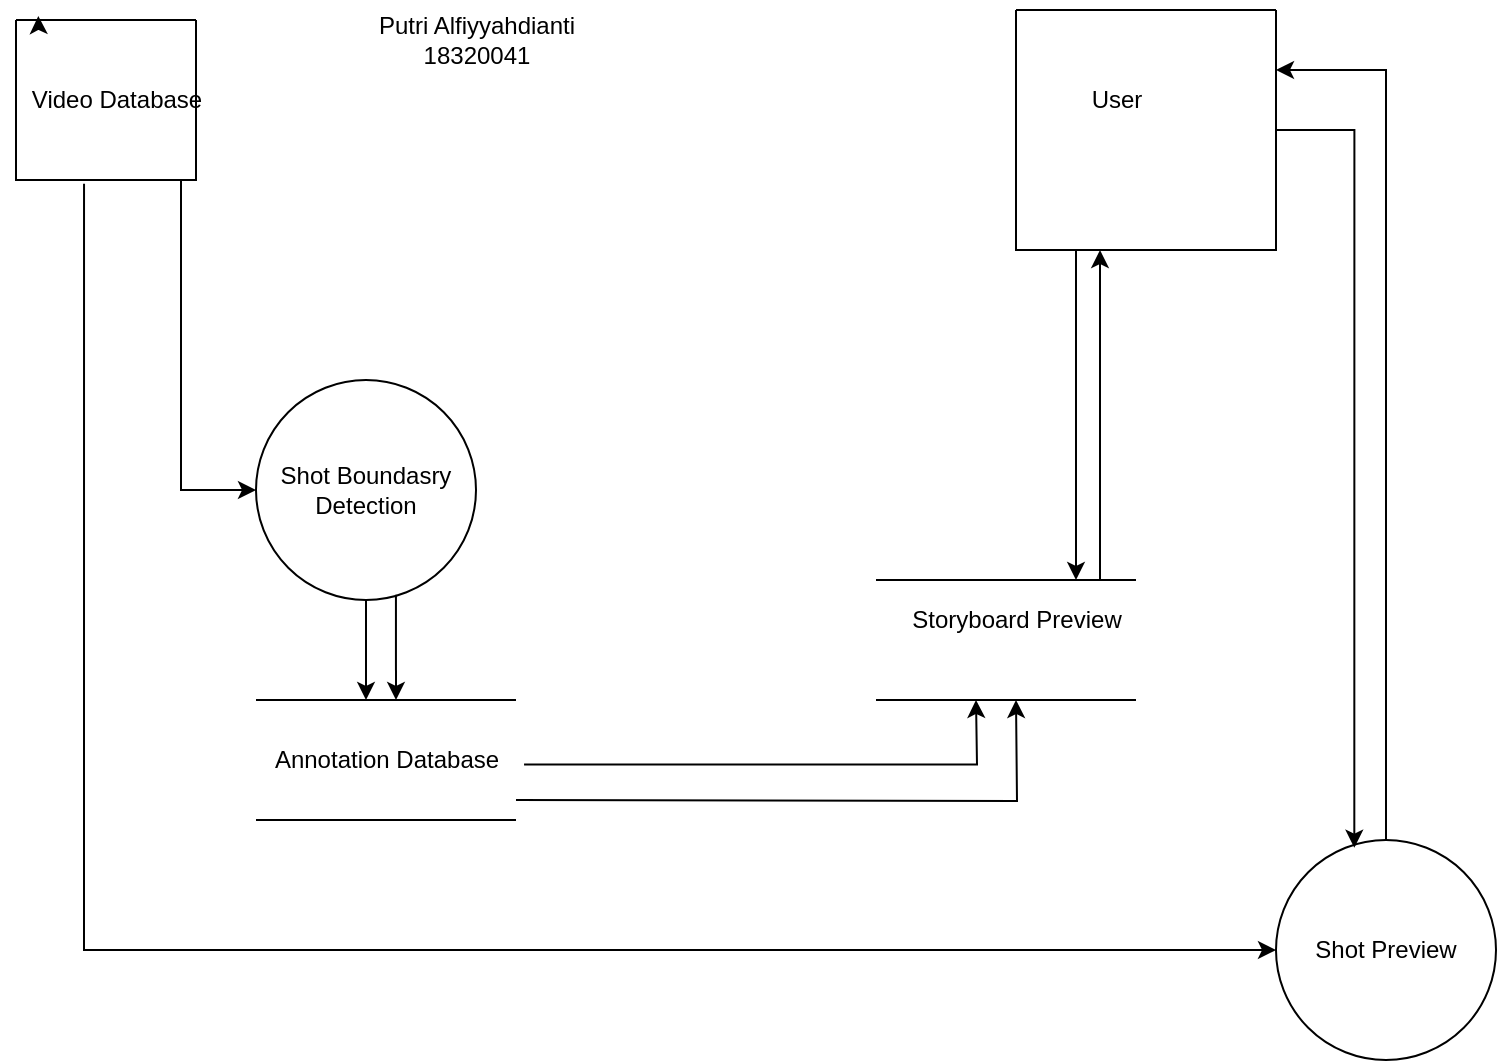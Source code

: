 <mxfile version="16.6.1" type="github">
  <diagram id="GPRn_TsGlNyGoDoV9zWH" name="Page-1">
    <mxGraphModel dx="1038" dy="617" grid="1" gridSize="10" guides="1" tooltips="1" connect="1" arrows="1" fold="1" page="1" pageScale="1" pageWidth="850" pageHeight="1100" math="0" shadow="0">
      <root>
        <mxCell id="0" />
        <mxCell id="1" parent="0" />
        <mxCell id="jKOnlKKnSLFyDzo6ULko-1" value="" style="swimlane;startSize=0;" parent="1" vertex="1">
          <mxGeometry x="40" y="40" width="90" height="80" as="geometry" />
        </mxCell>
        <mxCell id="jKOnlKKnSLFyDzo6ULko-2" style="edgeStyle=orthogonalEdgeStyle;rounded=0;orthogonalLoop=1;jettySize=auto;html=1;exitX=0;exitY=0;exitDx=0;exitDy=0;entryX=0.124;entryY=-0.025;entryDx=0;entryDy=0;entryPerimeter=0;" parent="1" source="jKOnlKKnSLFyDzo6ULko-1" target="jKOnlKKnSLFyDzo6ULko-1" edge="1">
          <mxGeometry relative="1" as="geometry" />
        </mxCell>
        <mxCell id="jKOnlKKnSLFyDzo6ULko-3" value="Shot Boundasry Detection" style="ellipse;whiteSpace=wrap;html=1;aspect=fixed;" parent="1" vertex="1">
          <mxGeometry x="160" y="220" width="110" height="110" as="geometry" />
        </mxCell>
        <mxCell id="jKOnlKKnSLFyDzo6ULko-4" value="" style="endArrow=none;html=1;rounded=0;" parent="1" edge="1">
          <mxGeometry width="50" height="50" relative="1" as="geometry">
            <mxPoint x="160" y="380" as="sourcePoint" />
            <mxPoint x="290" y="380" as="targetPoint" />
          </mxGeometry>
        </mxCell>
        <mxCell id="jKOnlKKnSLFyDzo6ULko-5" value="" style="endArrow=none;html=1;rounded=0;" parent="1" edge="1">
          <mxGeometry width="50" height="50" relative="1" as="geometry">
            <mxPoint x="160" y="440" as="sourcePoint" />
            <mxPoint x="290" y="440" as="targetPoint" />
          </mxGeometry>
        </mxCell>
        <mxCell id="jKOnlKKnSLFyDzo6ULko-6" value="" style="endArrow=none;html=1;rounded=0;" parent="1" edge="1">
          <mxGeometry width="50" height="50" relative="1" as="geometry">
            <mxPoint x="470" y="380" as="sourcePoint" />
            <mxPoint x="600" y="380" as="targetPoint" />
          </mxGeometry>
        </mxCell>
        <mxCell id="jKOnlKKnSLFyDzo6ULko-7" value="" style="endArrow=none;html=1;rounded=0;" parent="1" edge="1">
          <mxGeometry width="50" height="50" relative="1" as="geometry">
            <mxPoint x="470" y="320" as="sourcePoint" />
            <mxPoint x="600" y="320" as="targetPoint" />
          </mxGeometry>
        </mxCell>
        <mxCell id="jKOnlKKnSLFyDzo6ULko-8" value="" style="swimlane;startSize=0;" parent="1" vertex="1">
          <mxGeometry x="540" y="35" width="130" height="120" as="geometry" />
        </mxCell>
        <mxCell id="jKOnlKKnSLFyDzo6ULko-9" value="Shot Preview" style="ellipse;whiteSpace=wrap;html=1;aspect=fixed;" parent="1" vertex="1">
          <mxGeometry x="670" y="450" width="110" height="110" as="geometry" />
        </mxCell>
        <mxCell id="jKOnlKKnSLFyDzo6ULko-10" value="Video Database" style="text;html=1;align=center;verticalAlign=middle;resizable=0;points=[];autosize=1;strokeColor=none;fillColor=none;" parent="1" vertex="1">
          <mxGeometry x="40" y="70" width="100" height="20" as="geometry" />
        </mxCell>
        <mxCell id="jKOnlKKnSLFyDzo6ULko-11" value="Annotation Database" style="text;html=1;align=center;verticalAlign=middle;resizable=0;points=[];autosize=1;strokeColor=none;fillColor=none;" parent="1" vertex="1">
          <mxGeometry x="160" y="400" width="130" height="20" as="geometry" />
        </mxCell>
        <mxCell id="jKOnlKKnSLFyDzo6ULko-12" value="Storyboard Preview" style="text;html=1;align=center;verticalAlign=middle;resizable=0;points=[];autosize=1;strokeColor=none;fillColor=none;" parent="1" vertex="1">
          <mxGeometry x="480" y="330" width="120" height="20" as="geometry" />
        </mxCell>
        <mxCell id="jKOnlKKnSLFyDzo6ULko-13" value="User" style="text;html=1;align=center;verticalAlign=middle;resizable=0;points=[];autosize=1;strokeColor=none;fillColor=none;" parent="1" vertex="1">
          <mxGeometry x="570" y="70" width="40" height="20" as="geometry" />
        </mxCell>
        <mxCell id="jKOnlKKnSLFyDzo6ULko-14" value="" style="endArrow=classic;html=1;rounded=0;edgeStyle=elbowEdgeStyle;entryX=0;entryY=0.5;entryDx=0;entryDy=0;exitX=0.5;exitY=1;exitDx=0;exitDy=0;" parent="1" edge="1" target="jKOnlKKnSLFyDzo6ULko-3" source="jKOnlKKnSLFyDzo6ULko-1">
          <mxGeometry width="50" height="50" relative="1" as="geometry">
            <mxPoint x="100" y="130" as="sourcePoint" />
            <mxPoint x="200" y="210" as="targetPoint" />
          </mxGeometry>
        </mxCell>
        <mxCell id="jKOnlKKnSLFyDzo6ULko-18" value="" style="endArrow=classic;html=1;rounded=0;exitX=0.636;exitY=0.976;exitDx=0;exitDy=0;exitPerimeter=0;" parent="1" source="jKOnlKKnSLFyDzo6ULko-3" edge="1">
          <mxGeometry width="50" height="50" relative="1" as="geometry">
            <mxPoint x="470" y="300" as="sourcePoint" />
            <mxPoint x="230" y="380" as="targetPoint" />
            <Array as="points" />
          </mxGeometry>
        </mxCell>
        <mxCell id="jKOnlKKnSLFyDzo6ULko-20" value="" style="endArrow=classic;html=1;rounded=0;edgeStyle=orthogonalEdgeStyle;" parent="1" edge="1">
          <mxGeometry width="50" height="50" relative="1" as="geometry">
            <mxPoint x="290" y="430" as="sourcePoint" />
            <mxPoint x="540" y="380" as="targetPoint" />
          </mxGeometry>
        </mxCell>
        <mxCell id="jKOnlKKnSLFyDzo6ULko-21" value="" style="endArrow=classic;html=1;rounded=0;edgeStyle=orthogonalEdgeStyle;entryX=1;entryY=0.25;entryDx=0;entryDy=0;" parent="1" edge="1" target="jKOnlKKnSLFyDzo6ULko-8" source="jKOnlKKnSLFyDzo6ULko-9">
          <mxGeometry width="50" height="50" relative="1" as="geometry">
            <mxPoint x="730" y="420" as="sourcePoint" />
            <mxPoint x="730" y="80" as="targetPoint" />
          </mxGeometry>
        </mxCell>
        <mxCell id="jKOnlKKnSLFyDzo6ULko-25" value="Putri Alfiyyahdianti&lt;br&gt;18320041" style="text;html=1;align=center;verticalAlign=middle;resizable=0;points=[];autosize=1;strokeColor=none;fillColor=none;" parent="1" vertex="1">
          <mxGeometry x="215" y="35" width="110" height="30" as="geometry" />
        </mxCell>
        <mxCell id="tT52GNIxI_FA4AVb7Dem-1" value="" style="endArrow=classic;html=1;rounded=0;entryX=0;entryY=0.5;entryDx=0;entryDy=0;exitX=0.378;exitY=1.023;exitDx=0;exitDy=0;exitPerimeter=0;edgeStyle=elbowEdgeStyle;" edge="1" parent="1" source="jKOnlKKnSLFyDzo6ULko-1" target="jKOnlKKnSLFyDzo6ULko-9">
          <mxGeometry width="50" height="50" relative="1" as="geometry">
            <mxPoint x="70" y="130" as="sourcePoint" />
            <mxPoint x="450" y="290" as="targetPoint" />
            <Array as="points">
              <mxPoint x="74" y="370" />
            </Array>
          </mxGeometry>
        </mxCell>
        <mxCell id="tT52GNIxI_FA4AVb7Dem-2" value="" style="endArrow=classic;html=1;rounded=0;exitX=0.5;exitY=1;exitDx=0;exitDy=0;" edge="1" parent="1" source="jKOnlKKnSLFyDzo6ULko-3">
          <mxGeometry width="50" height="50" relative="1" as="geometry">
            <mxPoint x="400" y="340" as="sourcePoint" />
            <mxPoint x="215" y="380" as="targetPoint" />
          </mxGeometry>
        </mxCell>
        <mxCell id="tT52GNIxI_FA4AVb7Dem-3" value="" style="endArrow=classic;html=1;rounded=0;exitX=1.031;exitY=0.61;exitDx=0;exitDy=0;exitPerimeter=0;edgeStyle=orthogonalEdgeStyle;" edge="1" parent="1" source="jKOnlKKnSLFyDzo6ULko-11">
          <mxGeometry width="50" height="50" relative="1" as="geometry">
            <mxPoint x="400" y="340" as="sourcePoint" />
            <mxPoint x="520" y="380" as="targetPoint" />
          </mxGeometry>
        </mxCell>
        <mxCell id="tT52GNIxI_FA4AVb7Dem-7" value="" style="endArrow=classic;html=1;rounded=0;exitX=1;exitY=0.5;exitDx=0;exitDy=0;entryX=0.356;entryY=0.035;entryDx=0;entryDy=0;entryPerimeter=0;edgeStyle=orthogonalEdgeStyle;" edge="1" parent="1" source="jKOnlKKnSLFyDzo6ULko-8" target="jKOnlKKnSLFyDzo6ULko-9">
          <mxGeometry width="50" height="50" relative="1" as="geometry">
            <mxPoint x="400" y="340" as="sourcePoint" />
            <mxPoint x="450" y="290" as="targetPoint" />
          </mxGeometry>
        </mxCell>
        <mxCell id="tT52GNIxI_FA4AVb7Dem-8" value="" style="endArrow=classic;html=1;rounded=0;edgeStyle=orthogonalEdgeStyle;" edge="1" parent="1">
          <mxGeometry width="50" height="50" relative="1" as="geometry">
            <mxPoint x="580" y="320" as="sourcePoint" />
            <mxPoint x="582" y="155" as="targetPoint" />
            <Array as="points">
              <mxPoint x="582" y="320" />
            </Array>
          </mxGeometry>
        </mxCell>
        <mxCell id="tT52GNIxI_FA4AVb7Dem-11" value="" style="endArrow=classic;html=1;rounded=0;edgeStyle=orthogonalEdgeStyle;" edge="1" parent="1" source="jKOnlKKnSLFyDzo6ULko-8">
          <mxGeometry width="50" height="50" relative="1" as="geometry">
            <mxPoint x="400" y="340" as="sourcePoint" />
            <mxPoint x="570" y="320" as="targetPoint" />
            <Array as="points">
              <mxPoint x="570" y="320" />
            </Array>
          </mxGeometry>
        </mxCell>
      </root>
    </mxGraphModel>
  </diagram>
</mxfile>
